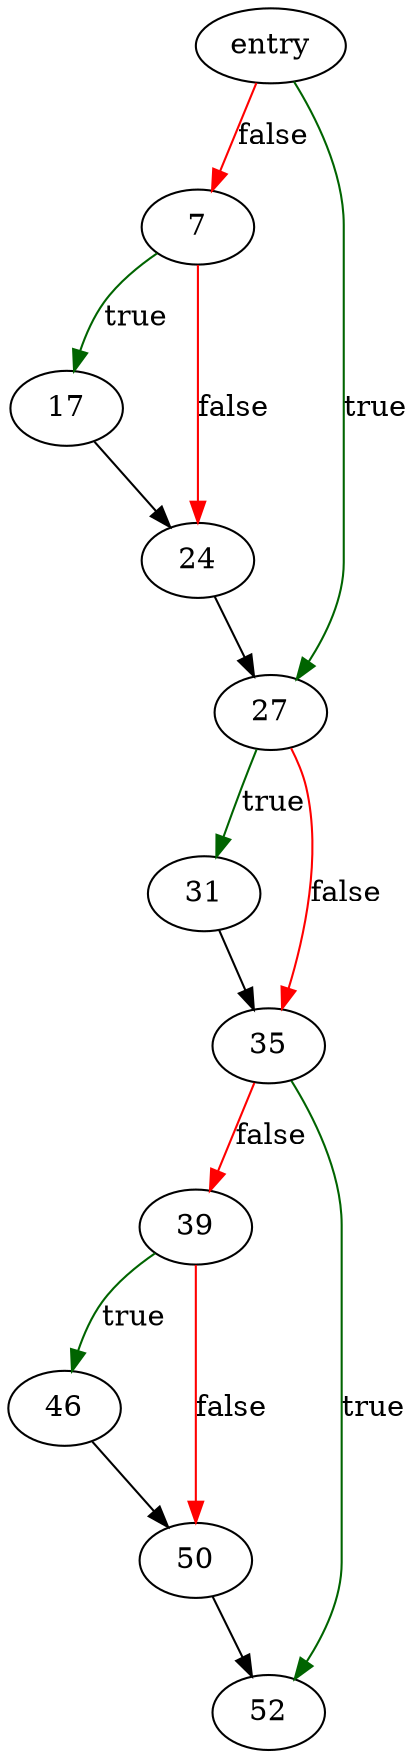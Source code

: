 digraph "sha256_process_bytes" {
	// Node definitions.
	3 [label=entry];
	7;
	17;
	24;
	27;
	31;
	35;
	39;
	46;
	50;
	52;

	// Edge definitions.
	3 -> 7 [
		color=red
		label=false
	];
	3 -> 27 [
		color=darkgreen
		label=true
	];
	7 -> 17 [
		color=darkgreen
		label=true
	];
	7 -> 24 [
		color=red
		label=false
	];
	17 -> 24;
	24 -> 27;
	27 -> 31 [
		color=darkgreen
		label=true
	];
	27 -> 35 [
		color=red
		label=false
	];
	31 -> 35;
	35 -> 39 [
		color=red
		label=false
	];
	35 -> 52 [
		color=darkgreen
		label=true
	];
	39 -> 46 [
		color=darkgreen
		label=true
	];
	39 -> 50 [
		color=red
		label=false
	];
	46 -> 50;
	50 -> 52;
}